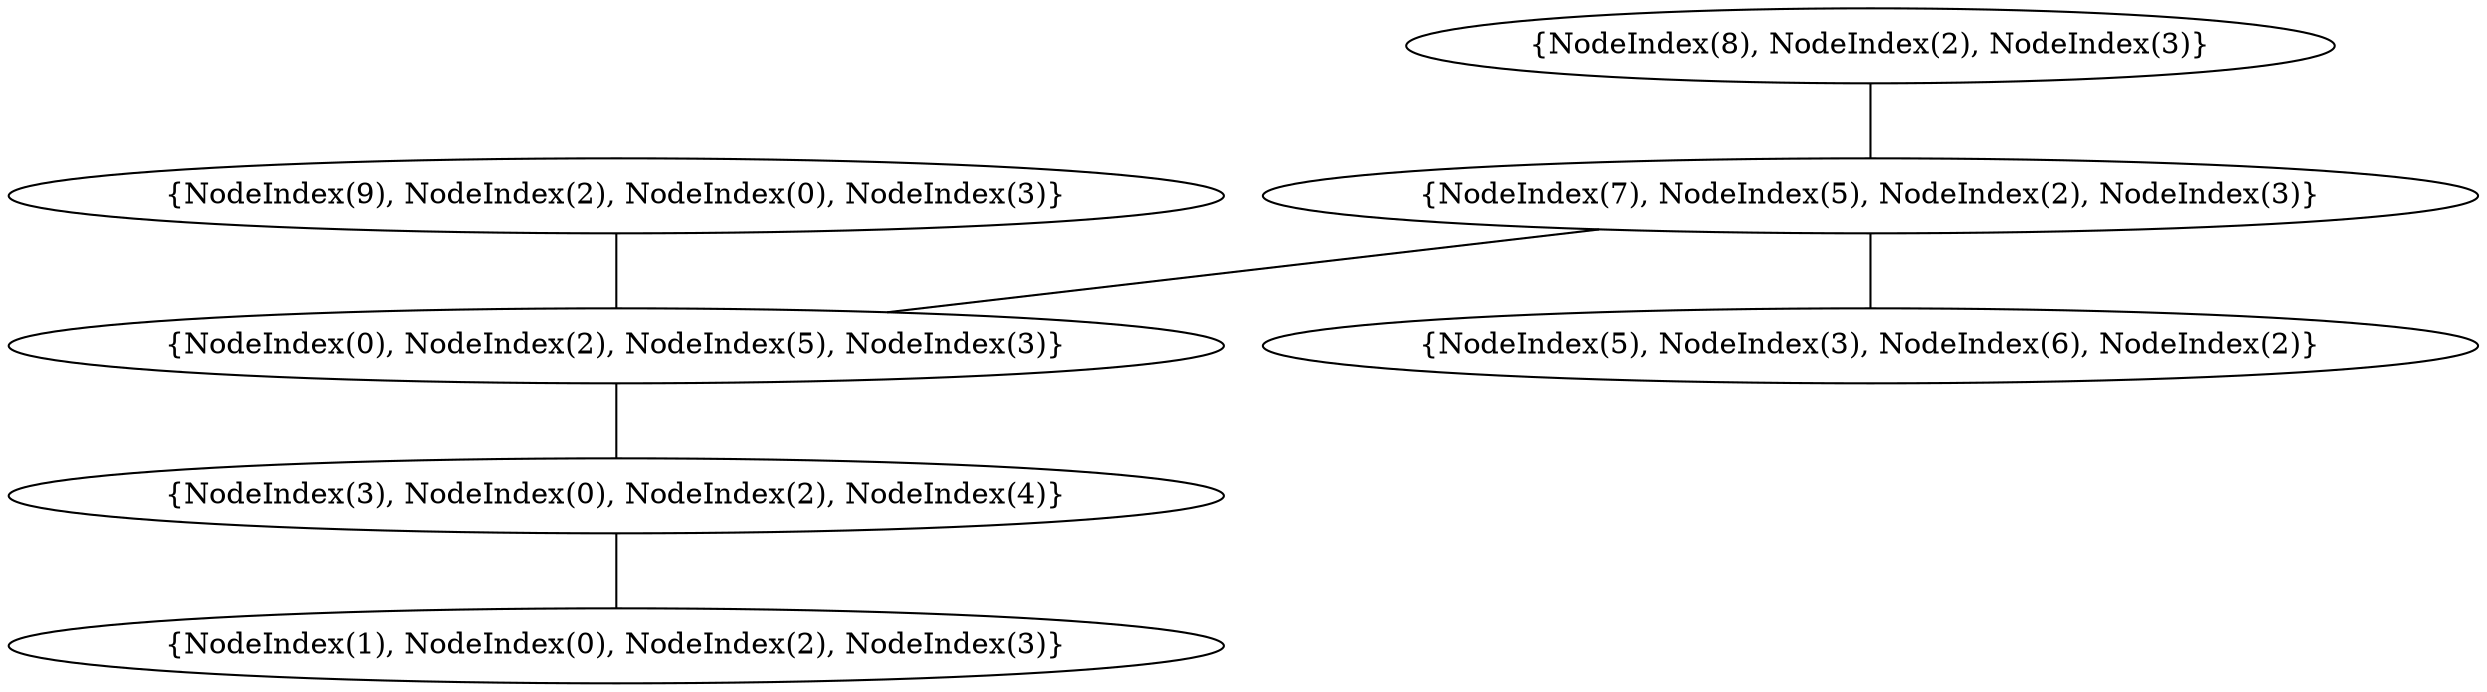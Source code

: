 graph {
    0 [ label = "{NodeIndex(1), NodeIndex(0), NodeIndex(2), NodeIndex(3)}" ]
    1 [ label = "{NodeIndex(3), NodeIndex(0), NodeIndex(2), NodeIndex(4)}" ]
    2 [ label = "{NodeIndex(0), NodeIndex(2), NodeIndex(5), NodeIndex(3)}" ]
    3 [ label = "{NodeIndex(9), NodeIndex(2), NodeIndex(0), NodeIndex(3)}" ]
    4 [ label = "{NodeIndex(5), NodeIndex(3), NodeIndex(6), NodeIndex(2)}" ]
    5 [ label = "{NodeIndex(7), NodeIndex(5), NodeIndex(2), NodeIndex(3)}" ]
    6 [ label = "{NodeIndex(8), NodeIndex(2), NodeIndex(3)}" ]
    1 -- 0 [ ]
    2 -- 1 [ ]
    5 -- 4 [ ]
    3 -- 2 [ ]
    5 -- 2 [ ]
    6 -- 5 [ ]
}
